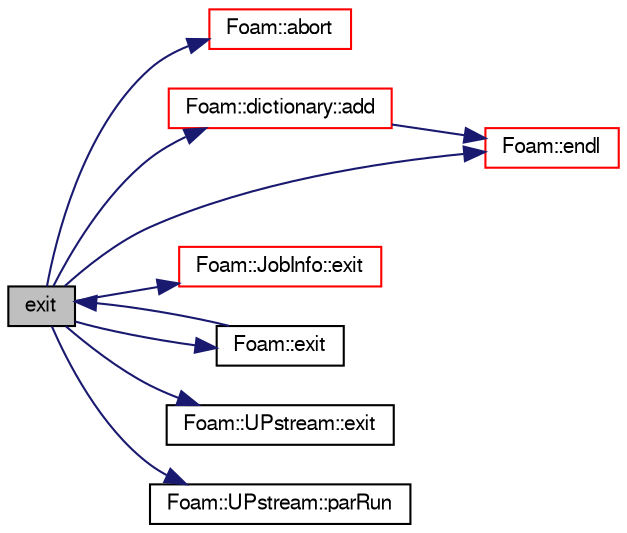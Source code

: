 digraph "exit"
{
  bgcolor="transparent";
  edge [fontname="FreeSans",fontsize="10",labelfontname="FreeSans",labelfontsize="10"];
  node [fontname="FreeSans",fontsize="10",shape=record];
  rankdir="LR";
  Node1 [label="exit",height=0.2,width=0.4,color="black", fillcolor="grey75", style="filled" fontcolor="black"];
  Node1 -> Node2 [color="midnightblue",fontsize="10",style="solid",fontname="FreeSans"];
  Node2 [label="Foam::abort",height=0.2,width=0.4,color="red",URL="$a10237.html#a447107a607d03e417307c203fa5fb44b"];
  Node1 -> Node3 [color="midnightblue",fontsize="10",style="solid",fontname="FreeSans"];
  Node3 [label="Foam::dictionary::add",height=0.2,width=0.4,color="red",URL="$a00502.html#ac2ddcab42322c8d8af5e5830ab4d431b",tooltip="Add a new entry. "];
  Node3 -> Node4 [color="midnightblue",fontsize="10",style="solid",fontname="FreeSans"];
  Node4 [label="Foam::endl",height=0.2,width=0.4,color="red",URL="$a10237.html#a2db8fe02a0d3909e9351bb4275b23ce4",tooltip="Add newline and flush stream. "];
  Node1 -> Node4 [color="midnightblue",fontsize="10",style="solid",fontname="FreeSans"];
  Node1 -> Node5 [color="midnightblue",fontsize="10",style="solid",fontname="FreeSans"];
  Node5 [label="Foam::JobInfo::exit",height=0.2,width=0.4,color="red",URL="$a01181.html#a358d2e2397ca11ccd17553e3c40e7901"];
  Node1 -> Node6 [color="midnightblue",fontsize="10",style="solid",fontname="FreeSans"];
  Node6 [label="Foam::exit",height=0.2,width=0.4,color="black",URL="$a10237.html#a06ca7250d8e89caf05243ec094843642"];
  Node6 -> Node1 [color="midnightblue",fontsize="10",style="solid",fontname="FreeSans"];
  Node1 -> Node7 [color="midnightblue",fontsize="10",style="solid",fontname="FreeSans"];
  Node7 [label="Foam::UPstream::exit",height=0.2,width=0.4,color="black",URL="$a02690.html#ae47c265fa613291440b2a64c005f26e0",tooltip="Exit program. "];
  Node1 -> Node8 [color="midnightblue",fontsize="10",style="solid",fontname="FreeSans"];
  Node8 [label="Foam::UPstream::parRun",height=0.2,width=0.4,color="black",URL="$a02690.html#adbb27f04b5705440fb8b09f278059011",tooltip="Is this a parallel run? "];
}

